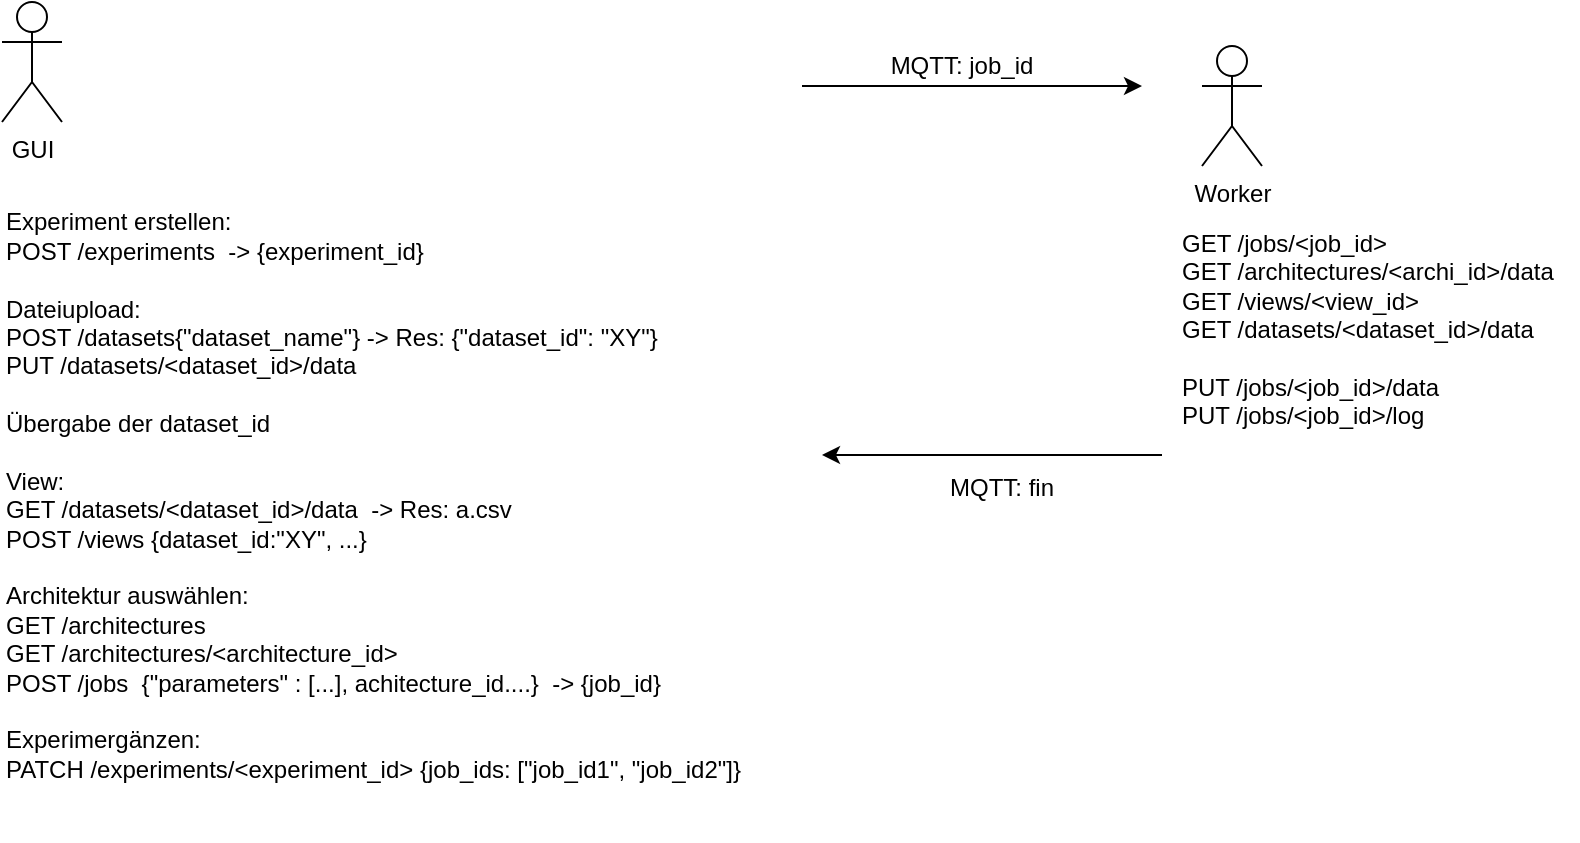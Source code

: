 <mxfile version="11.0.1" type="device"><diagram id="FmitTYbC0zIU5cQK1W5d" name="Page-1"><mxGraphModel dx="2251" dy="804" grid="1" gridSize="10" guides="1" tooltips="1" connect="1" arrows="1" fold="1" page="1" pageScale="1" pageWidth="827" pageHeight="1169" math="0" shadow="0"><root><mxCell id="0"/><mxCell id="1" parent="0"/><mxCell id="Q8CK8X7hl_7oH5eYzQBm-1" value="Worker" style="shape=umlActor;verticalLabelPosition=bottom;labelBackgroundColor=#ffffff;verticalAlign=top;html=1;outlineConnect=0;" vertex="1" parent="1"><mxGeometry x="450" y="474" width="30" height="60" as="geometry"/></mxCell><mxCell id="Q8CK8X7hl_7oH5eYzQBm-2" value="MQTT: job_id" style="text;html=1;strokeColor=none;fillColor=none;align=center;verticalAlign=middle;whiteSpace=wrap;rounded=0;" vertex="1" parent="1"><mxGeometry x="290" y="474" width="80" height="20" as="geometry"/></mxCell><mxCell id="Q8CK8X7hl_7oH5eYzQBm-3" value="" style="endArrow=classic;html=1;" edge="1" parent="1"><mxGeometry width="50" height="50" relative="1" as="geometry"><mxPoint x="250" y="494" as="sourcePoint"/><mxPoint x="420" y="494" as="targetPoint"/></mxGeometry></mxCell><mxCell id="Q8CK8X7hl_7oH5eYzQBm-4" value="MQTT: fin" style="text;html=1;strokeColor=none;fillColor=none;align=center;verticalAlign=middle;whiteSpace=wrap;rounded=0;" vertex="1" parent="1"><mxGeometry x="310" y="685" width="80" height="20" as="geometry"/></mxCell><mxCell id="Q8CK8X7hl_7oH5eYzQBm-5" value="" style="endArrow=none;html=1;startArrow=classic;startFill=1;endFill=0;" edge="1" parent="1"><mxGeometry width="50" height="50" relative="1" as="geometry"><mxPoint x="260" y="678.5" as="sourcePoint"/><mxPoint x="430" y="678.5" as="targetPoint"/></mxGeometry></mxCell><mxCell id="Q8CK8X7hl_7oH5eYzQBm-6" value="GUI" style="shape=umlActor;verticalLabelPosition=bottom;labelBackgroundColor=#ffffff;verticalAlign=top;html=1;outlineConnect=0;" vertex="1" parent="1"><mxGeometry x="-150" y="452" width="30" height="60" as="geometry"/></mxCell><mxCell id="Q8CK8X7hl_7oH5eYzQBm-7" value="&lt;div&gt;&lt;br&gt;&lt;/div&gt;&lt;div&gt;Experiment erstellen:&lt;br&gt;POST /experiments&amp;nbsp; -&amp;gt; {experiment_id}&lt;br&gt;&lt;/div&gt;&lt;div&gt;&lt;br&gt;&lt;/div&gt;&lt;div&gt;Dateiupload:&lt;/div&gt;&lt;div&gt;POST /datasets{&quot;dataset_name&quot;} -&amp;gt; Res: {&quot;dataset_id&quot;: &quot;XY&quot;}&lt;br&gt;PUT /datasets/&amp;lt;dataset_id&amp;gt;/data&lt;/div&gt;&lt;div&gt;&lt;br&gt;&lt;/div&gt;&lt;div&gt;Übergabe der dataset_id&lt;/div&gt;&lt;div&gt;&lt;br&gt;&lt;/div&gt;&lt;div&gt;View:&lt;/div&gt;&lt;div&gt;GET /datasets/&amp;lt;dataset_id&amp;gt;/data&amp;nbsp; -&amp;gt; Res: a.csv&lt;/div&gt;&lt;div&gt;POST /views {dataset_id:&quot;XY&quot;, ...}&lt;br&gt;&lt;br&gt;Architektur auswählen:&lt;br&gt;GET /architectures&lt;br&gt;GET /architectures/&amp;lt;architecture_id&amp;gt;&lt;/div&gt;&lt;div&gt;POST /jobs&amp;nbsp; {&quot;parameters&quot; : [...], achitecture_id....}&amp;nbsp; -&amp;gt; {job_id}&lt;/div&gt;&lt;div&gt;&lt;br&gt;&lt;/div&gt;&lt;div&gt;Experimergänzen:&lt;br&gt;PATCH /experiments/&amp;lt;experiment_id&amp;gt; {job_ids: [&quot;job_id1&quot;, &quot;job_id2&quot;]}&lt;br&gt;&lt;br&gt;&lt;/div&gt;&lt;div&gt;&lt;br&gt;&lt;/div&gt;" style="text;html=1;strokeColor=none;fillColor=none;align=left;verticalAlign=middle;whiteSpace=wrap;rounded=0;" vertex="1" parent="1"><mxGeometry x="-150" y="696" width="387" height="20" as="geometry"/></mxCell><mxCell id="Q8CK8X7hl_7oH5eYzQBm-8" value="&lt;div&gt;GET /jobs/&amp;lt;job_id&amp;gt;&lt;/div&gt;&lt;div&gt;GET /architectures/&amp;lt;archi_id&amp;gt;/data&lt;/div&gt;&lt;div&gt;GET /views/&amp;lt;view_id&amp;gt;&lt;/div&gt;&lt;div&gt;GET /datasets/&amp;lt;dataset_id&amp;gt;/data&lt;/div&gt;&lt;div&gt;&lt;br&gt;&lt;/div&gt;&lt;div&gt;PUT /jobs/&amp;lt;job_id&amp;gt;/data&lt;/div&gt;&lt;div&gt;PUT /jobs/&amp;lt;job_id&amp;gt;/log&lt;/div&gt;&lt;div&gt;&lt;br&gt;&lt;/div&gt;&lt;div&gt;&lt;br&gt;&lt;/div&gt;&lt;div&gt;&lt;br&gt;&lt;/div&gt;" style="text;html=1;resizable=0;points=[];autosize=1;align=left;verticalAlign=top;spacingTop=-4;" vertex="1" parent="1"><mxGeometry x="438" y="563" width="200" height="140" as="geometry"/></mxCell></root></mxGraphModel></diagram></mxfile>
